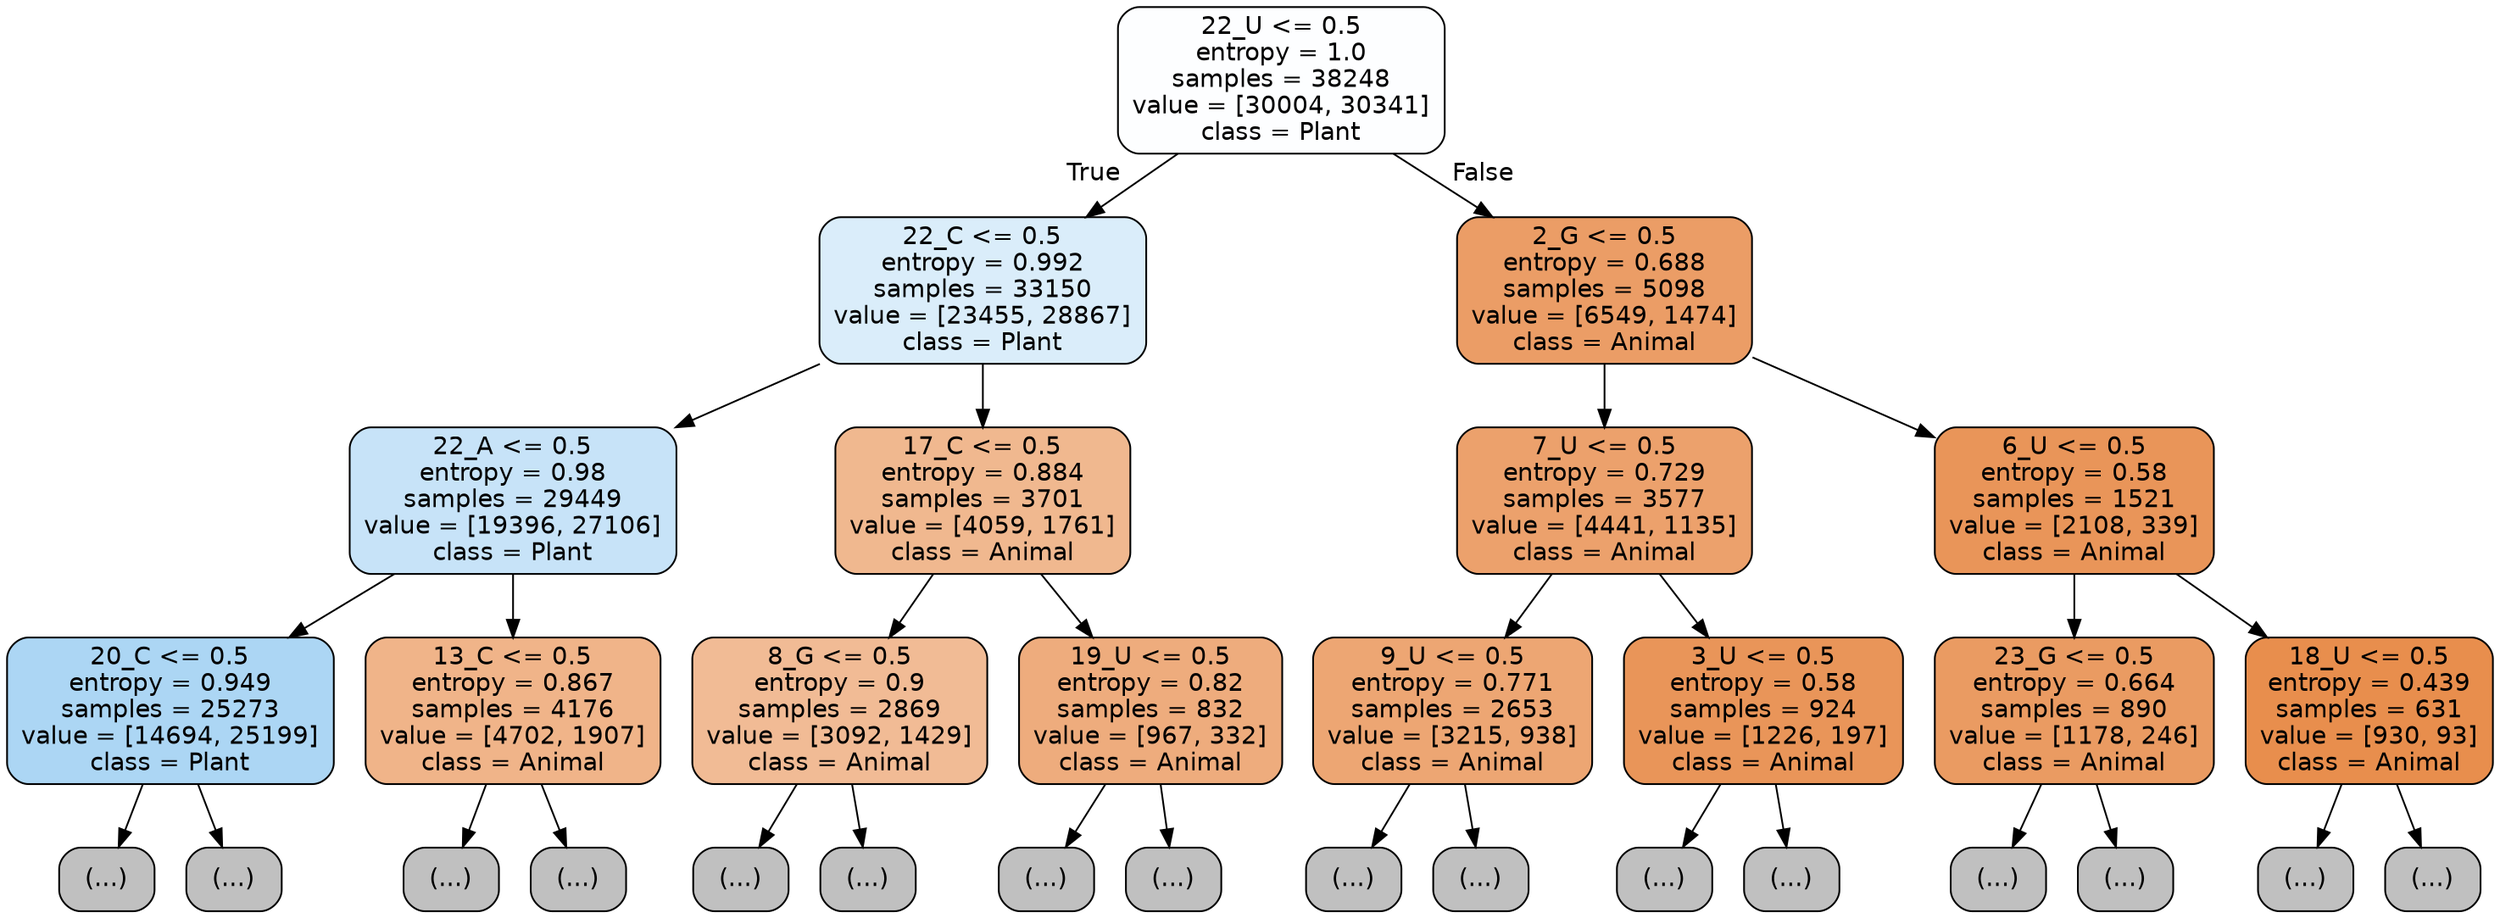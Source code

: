 digraph Tree {
node [shape=box, style="filled, rounded", color="black", fontname="helvetica"] ;
edge [fontname="helvetica"] ;
0 [label="22_U <= 0.5\nentropy = 1.0\nsamples = 38248\nvalue = [30004, 30341]\nclass = Plant", fillcolor="#fdfeff"] ;
1 [label="22_C <= 0.5\nentropy = 0.992\nsamples = 33150\nvalue = [23455, 28867]\nclass = Plant", fillcolor="#daedfa"] ;
0 -> 1 [labeldistance=2.5, labelangle=45, headlabel="True"] ;
2 [label="22_A <= 0.5\nentropy = 0.98\nsamples = 29449\nvalue = [19396, 27106]\nclass = Plant", fillcolor="#c7e3f8"] ;
1 -> 2 ;
3 [label="20_C <= 0.5\nentropy = 0.949\nsamples = 25273\nvalue = [14694, 25199]\nclass = Plant", fillcolor="#acd6f4"] ;
2 -> 3 ;
4 [label="(...)", fillcolor="#C0C0C0"] ;
3 -> 4 ;
8093 [label="(...)", fillcolor="#C0C0C0"] ;
3 -> 8093 ;
10738 [label="13_C <= 0.5\nentropy = 0.867\nsamples = 4176\nvalue = [4702, 1907]\nclass = Animal", fillcolor="#f0b489"] ;
2 -> 10738 ;
10739 [label="(...)", fillcolor="#C0C0C0"] ;
10738 -> 10739 ;
12290 [label="(...)", fillcolor="#C0C0C0"] ;
10738 -> 12290 ;
12675 [label="17_C <= 0.5\nentropy = 0.884\nsamples = 3701\nvalue = [4059, 1761]\nclass = Animal", fillcolor="#f0b88f"] ;
1 -> 12675 ;
12676 [label="8_G <= 0.5\nentropy = 0.9\nsamples = 2869\nvalue = [3092, 1429]\nclass = Animal", fillcolor="#f1bb95"] ;
12675 -> 12676 ;
12677 [label="(...)", fillcolor="#C0C0C0"] ;
12676 -> 12677 ;
13752 [label="(...)", fillcolor="#C0C0C0"] ;
12676 -> 13752 ;
14223 [label="19_U <= 0.5\nentropy = 0.82\nsamples = 832\nvalue = [967, 332]\nclass = Animal", fillcolor="#eeac7d"] ;
12675 -> 14223 ;
14224 [label="(...)", fillcolor="#C0C0C0"] ;
14223 -> 14224 ;
14453 [label="(...)", fillcolor="#C0C0C0"] ;
14223 -> 14453 ;
14596 [label="2_G <= 0.5\nentropy = 0.688\nsamples = 5098\nvalue = [6549, 1474]\nclass = Animal", fillcolor="#eb9d66"] ;
0 -> 14596 [labeldistance=2.5, labelangle=-45, headlabel="False"] ;
14597 [label="7_U <= 0.5\nentropy = 0.729\nsamples = 3577\nvalue = [4441, 1135]\nclass = Animal", fillcolor="#eca16c"] ;
14596 -> 14597 ;
14598 [label="9_U <= 0.5\nentropy = 0.771\nsamples = 2653\nvalue = [3215, 938]\nclass = Animal", fillcolor="#eda673"] ;
14597 -> 14598 ;
14599 [label="(...)", fillcolor="#C0C0C0"] ;
14598 -> 14599 ;
15418 [label="(...)", fillcolor="#C0C0C0"] ;
14598 -> 15418 ;
15719 [label="3_U <= 0.5\nentropy = 0.58\nsamples = 924\nvalue = [1226, 197]\nclass = Animal", fillcolor="#e99559"] ;
14597 -> 15719 ;
15720 [label="(...)", fillcolor="#C0C0C0"] ;
15719 -> 15720 ;
16017 [label="(...)", fillcolor="#C0C0C0"] ;
15719 -> 16017 ;
16132 [label="6_U <= 0.5\nentropy = 0.58\nsamples = 1521\nvalue = [2108, 339]\nclass = Animal", fillcolor="#e99559"] ;
14596 -> 16132 ;
16133 [label="23_G <= 0.5\nentropy = 0.664\nsamples = 890\nvalue = [1178, 246]\nclass = Animal", fillcolor="#ea9b62"] ;
16132 -> 16133 ;
16134 [label="(...)", fillcolor="#C0C0C0"] ;
16133 -> 16134 ;
16487 [label="(...)", fillcolor="#C0C0C0"] ;
16133 -> 16487 ;
16532 [label="18_U <= 0.5\nentropy = 0.439\nsamples = 631\nvalue = [930, 93]\nclass = Animal", fillcolor="#e88e4d"] ;
16132 -> 16532 ;
16533 [label="(...)", fillcolor="#C0C0C0"] ;
16532 -> 16533 ;
16662 [label="(...)", fillcolor="#C0C0C0"] ;
16532 -> 16662 ;
}